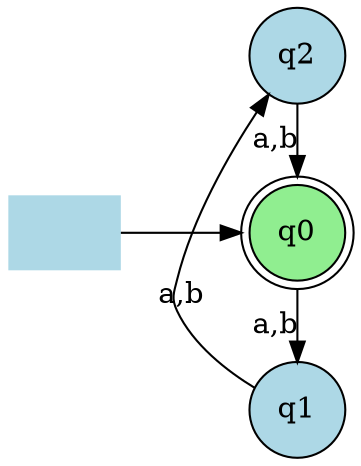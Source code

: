 digraph DFA_length_mod_3 {
    rankdir=LR;
    size="10,6";
    
    // Clean node styling - only q0 is accepting (length mod 3 = 0)
    node [shape = doublecircle, style=filled, fillcolor=lightgreen]; q0;
    node [shape = circle, style=filled, fillcolor=lightblue]; q1 q2;
    
    // Initial state
    node [shape = none, label=""]; start;
    start -> q0;
    
    // Simple state labels
    q0 [label="q0"];
    q1 [label="q1"];
    q2 [label="q2"];
    
    // Transitions - each symbol advances length by 1 (mod 3)
    // From q0 (length mod 3 = 0)
    q0 -> q1 [label="a,b"];
    
    // From q1 (length mod 3 = 1)
    q1 -> q2 [label="a,b"];
    
    // From q2 (length mod 3 = 2)
    q2 -> q0 [label="a,b"];
    
    // Layout
    {rank=same; q0; q1; q2;}
}

